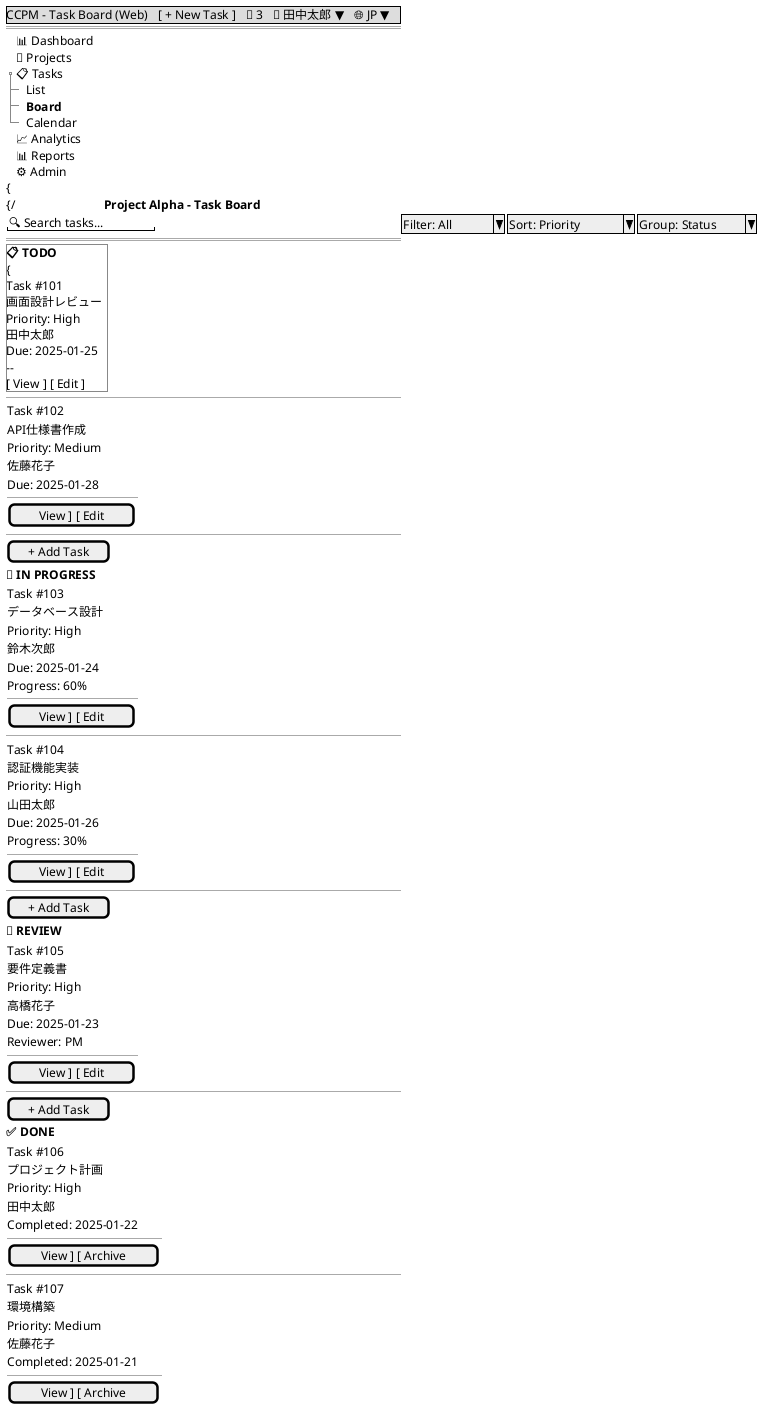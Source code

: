 @startsalt
{
  {* CCPM - Task Board (Web) | [ + New Task ] | 🔔 3 | 👤 田中太郎 ▼ | 🌐 JP ▼ }
  ==
  {T
    + 📊 Dashboard
    + 📁 Projects  
    + 📋 Tasks
    ++ List
    ++ <b>Board</b>
    ++ Calendar
    + 📈 Analytics
    + 📊 Reports
    + ⚙️ Admin
    |
    {
      {/ <b>Project Alpha - Task Board</b> }
      "🔍 Search tasks..." | ^Filter: All^ | ^Sort: Priority^ | ^Group: Status^
      ==
      {T+
        <b>📋 TODO</b>
        {
          Task #101
          画面設計レビュー
          Priority: High
          田中太郎
          Due: 2025-01-25
          --
          [ View ] [ Edit ]
        }
        --
        {
          Task #102
          API仕様書作成
          Priority: Medium
          佐藤花子
          Due: 2025-01-28
          --
          [ View ] [ Edit ]
        }
        --
        [ + Add Task ]
        |
        <b>🚧 IN PROGRESS</b>
        {
          Task #103
          データベース設計
          Priority: High
          鈴木次郎
          Due: 2025-01-24
          Progress: 60%
          --
          [ View ] [ Edit ]
        }
        --
        {
          Task #104
          認証機能実装
          Priority: High
          山田太郎
          Due: 2025-01-26
          Progress: 30%
          --
          [ View ] [ Edit ]
        }
        --
        [ + Add Task ]
        |
        <b>👀 REVIEW</b>
        {
          Task #105
          要件定義書
          Priority: High
          高橋花子
          Due: 2025-01-23
          Reviewer: PM
          --
          [ View ] [ Edit ]
        }
        --
        [ + Add Task ]
        |
        <b>✅ DONE</b>
        {
          Task #106
          プロジェクト計画
          Priority: High
          田中太郎
          Completed: 2025-01-22
          --
          [ View ] [ Archive ]
        }
        --
        {
          Task #107
          環境構築
          Priority: Medium
          佐藤花子
          Completed: 2025-01-21
          --
          [ View ] [ Archive ]
        }
      }
    }
  }
  ==
  {* © 2025 CCPM System | Tasks: 7 | Completed: 2 (29%) }
}
@endsalt